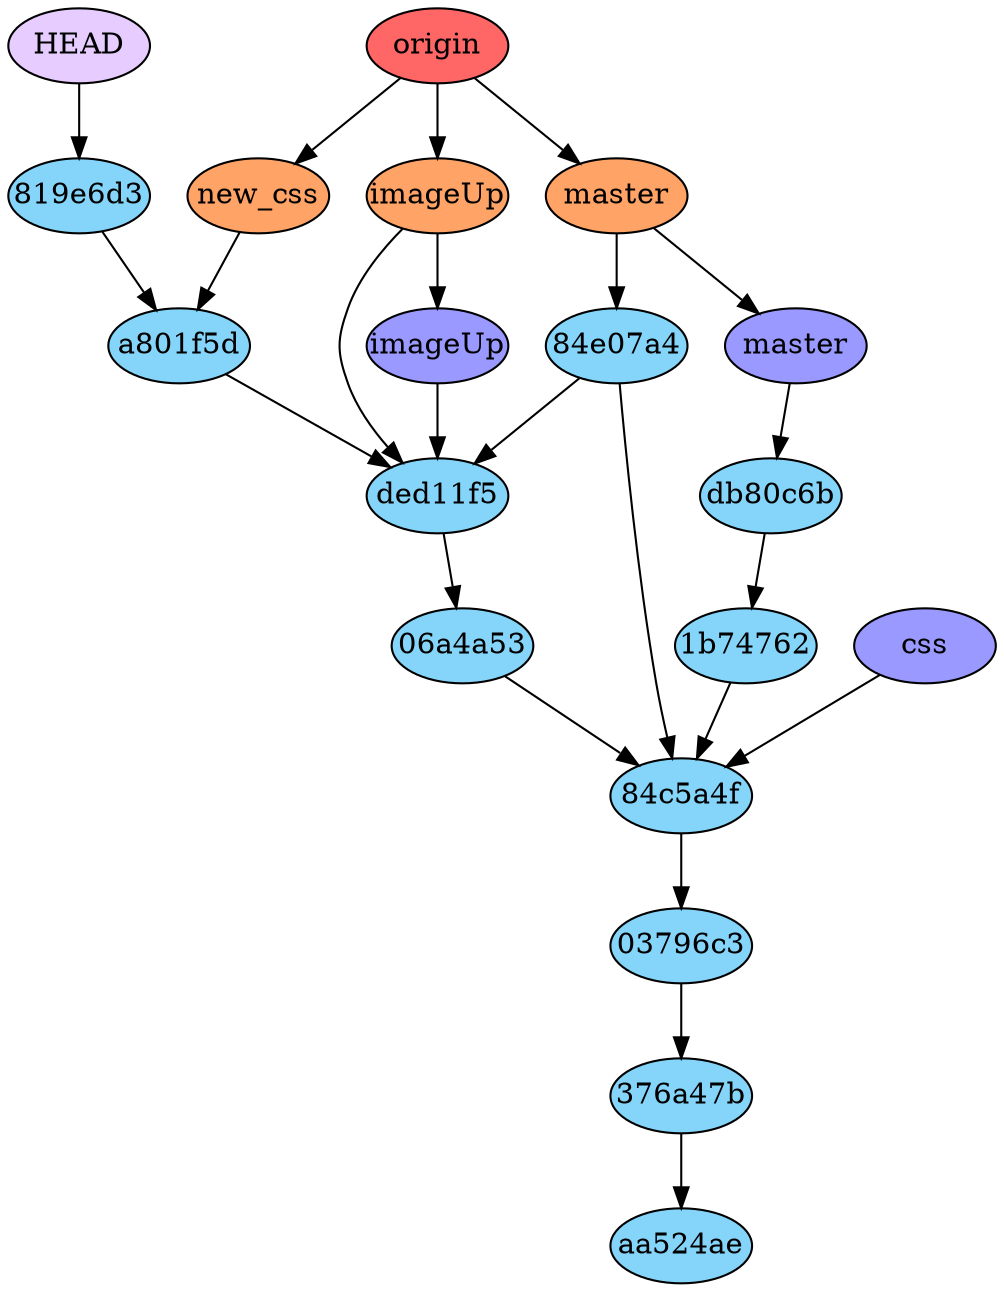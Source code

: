 digraph auto {
	graph [bgcolor=transparent]
	node [fixedsize=true style=filled width=0.95]
	"03796c33b3007408f24f5c89d7d7d00e5d869c70" [label="03796c3" fillcolor="#85d5fa"]
	"03796c33b3007408f24f5c89d7d7d00e5d869c70" -> "376a47bb7990886c79c7064720939c07bf896465"
	"06a4a531e94d27662632b590863be73eeab05cf1" [label="06a4a53" fillcolor="#85d5fa"]
	"06a4a531e94d27662632b590863be73eeab05cf1" -> "84c5a4f514427b66d6fac882cbdc8c0310a0e007"
	"1b74762097d8c83a919903c2de3a9433596c86be" [label="1b74762" fillcolor="#85d5fa"]
	"1b74762097d8c83a919903c2de3a9433596c86be" -> "84c5a4f514427b66d6fac882cbdc8c0310a0e007"
	"376a47bb7990886c79c7064720939c07bf896465" [label="376a47b" fillcolor="#85d5fa"]
	"376a47bb7990886c79c7064720939c07bf896465" -> aa524aeeb4814cfa739c611441a9afe8b64430bc
	"819e6d344d6a5b3c22d50e4a4e7713d20ffdf051" [label="819e6d3" fillcolor="#85d5fa"]
	"819e6d344d6a5b3c22d50e4a4e7713d20ffdf051" -> a801f5d23b2951939cbb352bffaf252f650debaf
	"84c5a4f514427b66d6fac882cbdc8c0310a0e007" [label="84c5a4f" fillcolor="#85d5fa"]
	"84c5a4f514427b66d6fac882cbdc8c0310a0e007" -> "03796c33b3007408f24f5c89d7d7d00e5d869c70"
	"84e07a447573ddef32e17e2035c27343db597189" [label="84e07a4" fillcolor="#85d5fa"]
	"84e07a447573ddef32e17e2035c27343db597189" -> "84c5a4f514427b66d6fac882cbdc8c0310a0e007"
	"84e07a447573ddef32e17e2035c27343db597189" -> ded11f5512c9bbd6c984446497192c6386313ce0
	a801f5d23b2951939cbb352bffaf252f650debaf [label=a801f5d fillcolor="#85d5fa"]
	a801f5d23b2951939cbb352bffaf252f650debaf -> ded11f5512c9bbd6c984446497192c6386313ce0
	aa524aeeb4814cfa739c611441a9afe8b64430bc [label=aa524ae fillcolor="#85d5fa"]
	db80c6b10bec6878a3545bdea0963f47e0ae6642 [label=db80c6b fillcolor="#85d5fa"]
	db80c6b10bec6878a3545bdea0963f47e0ae6642 -> "1b74762097d8c83a919903c2de3a9433596c86be"
	ded11f5512c9bbd6c984446497192c6386313ce0 [label=ded11f5 fillcolor="#85d5fa"]
	ded11f5512c9bbd6c984446497192c6386313ce0 -> "06a4a531e94d27662632b590863be73eeab05cf1"
	css [label=css fillcolor="#9999ff"]
	css -> "84c5a4f514427b66d6fac882cbdc8c0310a0e007"
	imageUploadFeature [label=imageUp fillcolor="#9999ff"]
	imageUploadFeature -> ded11f5512c9bbd6c984446497192c6386313ce0
	master [label=master fillcolor="#9999ff"]
	master -> db80c6b10bec6878a3545bdea0963f47e0ae6642
	HEAD [label=HEAD fillcolor="#e6ccff"]
	HEAD -> "819e6d344d6a5b3c22d50e4a4e7713d20ffdf051"
	"origin/imageUploadFeature" [label=imageUp fillcolor="#ffa366"]
	"origin/imageUploadFeature" -> ded11f5512c9bbd6c984446497192c6386313ce0
	"origin/master" [label=master fillcolor="#ffa366"]
	"origin/master" -> "84e07a447573ddef32e17e2035c27343db597189"
	"origin/new_css" [label=new_css fillcolor="#ffa366"]
	"origin/new_css" -> a801f5d23b2951939cbb352bffaf252f650debaf
	origin [label=origin fillcolor="#ff6666"]
	origin -> "origin/imageUploadFeature"
	origin -> "origin/master"
	origin -> "origin/new_css"
	"origin/imageUploadFeature" -> imageUploadFeature
	"origin/master" -> master
}
